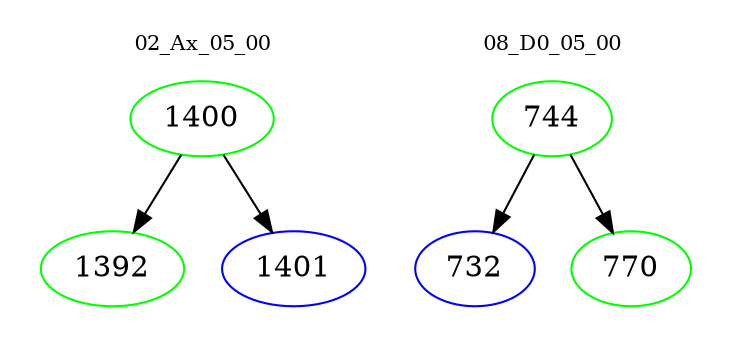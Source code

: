 digraph{
subgraph cluster_0 {
color = white
label = "02_Ax_05_00";
fontsize=10;
T0_1400 [label="1400", color="green"]
T0_1400 -> T0_1392 [color="black"]
T0_1392 [label="1392", color="green"]
T0_1400 -> T0_1401 [color="black"]
T0_1401 [label="1401", color="blue"]
}
subgraph cluster_1 {
color = white
label = "08_D0_05_00";
fontsize=10;
T1_744 [label="744", color="green"]
T1_744 -> T1_732 [color="black"]
T1_732 [label="732", color="blue"]
T1_744 -> T1_770 [color="black"]
T1_770 [label="770", color="green"]
}
}
